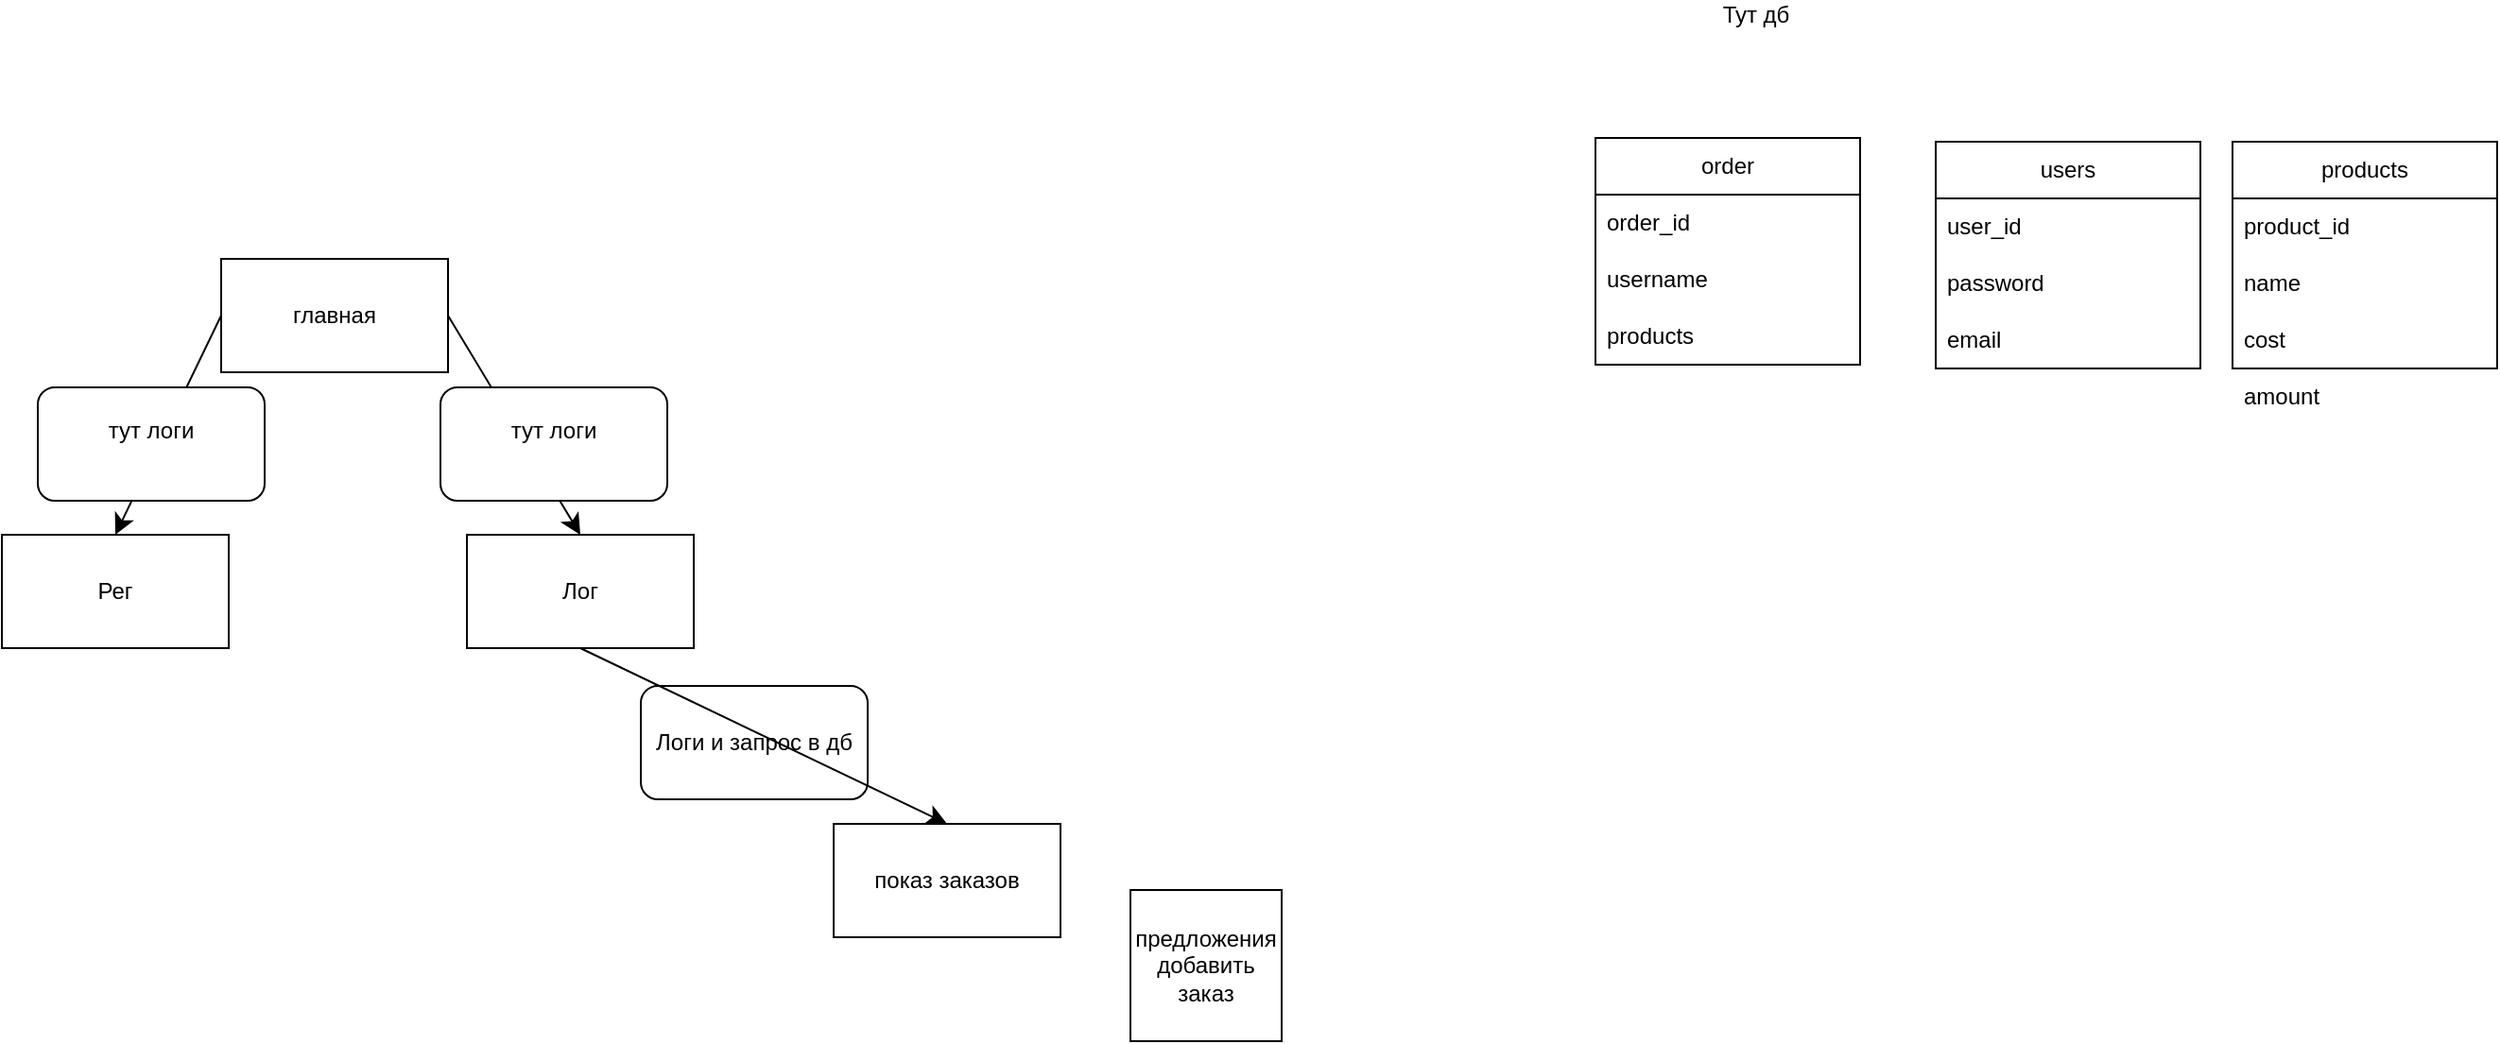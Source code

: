 <mxfile version="26.2.3">
  <diagram name="Страница — 1" id="76bo_cTdKxFD82bV4_EB">
    <mxGraphModel dx="2610" dy="1830" grid="0" gridSize="10" guides="1" tooltips="1" connect="1" arrows="1" fold="1" page="0" pageScale="1" pageWidth="827" pageHeight="1169" math="0" shadow="0">
      <root>
        <mxCell id="0" />
        <mxCell id="1" parent="0" />
        <mxCell id="cx3Z5t4z99lbhJJ9GhjB-1" value="главная" style="rounded=0;whiteSpace=wrap;html=1;" parent="1" vertex="1">
          <mxGeometry x="199" y="17" width="120" height="60" as="geometry" />
        </mxCell>
        <mxCell id="cx3Z5t4z99lbhJJ9GhjB-2" value="Лог" style="rounded=0;whiteSpace=wrap;html=1;" parent="1" vertex="1">
          <mxGeometry x="329" y="163" width="120" height="60" as="geometry" />
        </mxCell>
        <mxCell id="cx3Z5t4z99lbhJJ9GhjB-3" value="Рег" style="rounded=0;whiteSpace=wrap;html=1;" parent="1" vertex="1">
          <mxGeometry x="83" y="163" width="120" height="60" as="geometry" />
        </mxCell>
        <mxCell id="cx3Z5t4z99lbhJJ9GhjB-8" value="" style="endArrow=classic;html=1;rounded=0;fontSize=12;startSize=8;endSize=8;curved=1;entryX=0.5;entryY=0;entryDx=0;entryDy=0;exitX=0;exitY=0.5;exitDx=0;exitDy=0;" parent="1" source="cx3Z5t4z99lbhJJ9GhjB-1" target="cx3Z5t4z99lbhJJ9GhjB-3" edge="1">
          <mxGeometry width="50" height="50" relative="1" as="geometry">
            <mxPoint x="116" y="90" as="sourcePoint" />
            <mxPoint x="166" y="40" as="targetPoint" />
          </mxGeometry>
        </mxCell>
        <mxCell id="cx3Z5t4z99lbhJJ9GhjB-9" value="" style="endArrow=classic;html=1;rounded=0;fontSize=12;startSize=8;endSize=8;curved=1;entryX=0.5;entryY=0;entryDx=0;entryDy=0;exitX=1;exitY=0.5;exitDx=0;exitDy=0;" parent="1" source="cx3Z5t4z99lbhJJ9GhjB-1" target="cx3Z5t4z99lbhJJ9GhjB-2" edge="1">
          <mxGeometry width="50" height="50" relative="1" as="geometry">
            <mxPoint x="168" y="224" as="sourcePoint" />
            <mxPoint x="218" y="174" as="targetPoint" />
          </mxGeometry>
        </mxCell>
        <mxCell id="cx3Z5t4z99lbhJJ9GhjB-11" value="тут логи&lt;div&gt;&lt;br&gt;&lt;/div&gt;" style="rounded=1;whiteSpace=wrap;html=1;" parent="1" vertex="1">
          <mxGeometry x="102" y="85" width="120" height="60" as="geometry" />
        </mxCell>
        <mxCell id="cx3Z5t4z99lbhJJ9GhjB-12" value="тут логи&lt;div&gt;&lt;br&gt;&lt;/div&gt;" style="rounded=1;whiteSpace=wrap;html=1;" parent="1" vertex="1">
          <mxGeometry x="315" y="85" width="120" height="60" as="geometry" />
        </mxCell>
        <mxCell id="cx3Z5t4z99lbhJJ9GhjB-13" value="показ заказов" style="rounded=0;whiteSpace=wrap;html=1;" parent="1" vertex="1">
          <mxGeometry x="523" y="316" width="120" height="60" as="geometry" />
        </mxCell>
        <mxCell id="cx3Z5t4z99lbhJJ9GhjB-14" value="Логи и запрос в дб" style="rounded=1;whiteSpace=wrap;html=1;" parent="1" vertex="1">
          <mxGeometry x="421" y="243" width="120" height="60" as="geometry" />
        </mxCell>
        <mxCell id="cx3Z5t4z99lbhJJ9GhjB-15" value="предложения добавить заказ" style="whiteSpace=wrap;html=1;aspect=fixed;" parent="1" vertex="1">
          <mxGeometry x="680" y="351" width="80" height="80" as="geometry" />
        </mxCell>
        <mxCell id="cx3Z5t4z99lbhJJ9GhjB-16" value="" style="endArrow=classic;html=1;rounded=0;fontSize=12;startSize=8;endSize=8;curved=1;exitX=0.5;exitY=1;exitDx=0;exitDy=0;entryX=0.5;entryY=0;entryDx=0;entryDy=0;" parent="1" source="cx3Z5t4z99lbhJJ9GhjB-2" target="cx3Z5t4z99lbhJJ9GhjB-13" edge="1">
          <mxGeometry width="50" height="50" relative="1" as="geometry">
            <mxPoint x="508" y="258" as="sourcePoint" />
            <mxPoint x="558" y="208" as="targetPoint" />
          </mxGeometry>
        </mxCell>
        <mxCell id="cx3Z5t4z99lbhJJ9GhjB-18" value="order" style="swimlane;fontStyle=0;childLayout=stackLayout;horizontal=1;startSize=30;horizontalStack=0;resizeParent=1;resizeParentMax=0;resizeLast=0;collapsible=1;marginBottom=0;whiteSpace=wrap;html=1;" parent="1" vertex="1">
          <mxGeometry x="926" y="-47" width="140" height="120" as="geometry">
            <mxRectangle x="926" y="-47" width="63" height="30" as="alternateBounds" />
          </mxGeometry>
        </mxCell>
        <mxCell id="cx3Z5t4z99lbhJJ9GhjB-19" value="order_id" style="text;strokeColor=none;fillColor=none;align=left;verticalAlign=middle;spacingLeft=4;spacingRight=4;overflow=hidden;points=[[0,0.5],[1,0.5]];portConstraint=eastwest;rotatable=0;whiteSpace=wrap;html=1;" parent="cx3Z5t4z99lbhJJ9GhjB-18" vertex="1">
          <mxGeometry y="30" width="140" height="30" as="geometry" />
        </mxCell>
        <mxCell id="cx3Z5t4z99lbhJJ9GhjB-20" value="username" style="text;strokeColor=none;fillColor=none;align=left;verticalAlign=middle;spacingLeft=4;spacingRight=4;overflow=hidden;points=[[0,0.5],[1,0.5]];portConstraint=eastwest;rotatable=0;whiteSpace=wrap;html=1;" parent="cx3Z5t4z99lbhJJ9GhjB-18" vertex="1">
          <mxGeometry y="60" width="140" height="30" as="geometry" />
        </mxCell>
        <mxCell id="cx3Z5t4z99lbhJJ9GhjB-21" value="products" style="text;strokeColor=none;fillColor=none;align=left;verticalAlign=middle;spacingLeft=4;spacingRight=4;overflow=hidden;points=[[0,0.5],[1,0.5]];portConstraint=eastwest;rotatable=0;whiteSpace=wrap;html=1;" parent="cx3Z5t4z99lbhJJ9GhjB-18" vertex="1">
          <mxGeometry y="90" width="140" height="30" as="geometry" />
        </mxCell>
        <mxCell id="cx3Z5t4z99lbhJJ9GhjB-22" value="Тут дб&lt;div&gt;&lt;br&gt;&lt;/div&gt;" style="text;html=1;align=center;verticalAlign=middle;whiteSpace=wrap;rounded=0;" parent="1" vertex="1">
          <mxGeometry x="981" y="-120" width="60" height="30" as="geometry" />
        </mxCell>
        <mxCell id="DWacJJg4VQyoYq9Jz0QU-1" value="users" style="swimlane;fontStyle=0;childLayout=stackLayout;horizontal=1;startSize=30;horizontalStack=0;resizeParent=1;resizeParentMax=0;resizeLast=0;collapsible=1;marginBottom=0;whiteSpace=wrap;html=1;" vertex="1" parent="1">
          <mxGeometry x="1106" y="-45" width="140" height="120" as="geometry">
            <mxRectangle x="926" y="-47" width="63" height="30" as="alternateBounds" />
          </mxGeometry>
        </mxCell>
        <mxCell id="DWacJJg4VQyoYq9Jz0QU-2" value="user_id" style="text;strokeColor=none;fillColor=none;align=left;verticalAlign=middle;spacingLeft=4;spacingRight=4;overflow=hidden;points=[[0,0.5],[1,0.5]];portConstraint=eastwest;rotatable=0;whiteSpace=wrap;html=1;" vertex="1" parent="DWacJJg4VQyoYq9Jz0QU-1">
          <mxGeometry y="30" width="140" height="30" as="geometry" />
        </mxCell>
        <mxCell id="DWacJJg4VQyoYq9Jz0QU-3" value="password" style="text;strokeColor=none;fillColor=none;align=left;verticalAlign=middle;spacingLeft=4;spacingRight=4;overflow=hidden;points=[[0,0.5],[1,0.5]];portConstraint=eastwest;rotatable=0;whiteSpace=wrap;html=1;" vertex="1" parent="DWacJJg4VQyoYq9Jz0QU-1">
          <mxGeometry y="60" width="140" height="30" as="geometry" />
        </mxCell>
        <mxCell id="DWacJJg4VQyoYq9Jz0QU-4" value="email" style="text;strokeColor=none;fillColor=none;align=left;verticalAlign=middle;spacingLeft=4;spacingRight=4;overflow=hidden;points=[[0,0.5],[1,0.5]];portConstraint=eastwest;rotatable=0;whiteSpace=wrap;html=1;" vertex="1" parent="DWacJJg4VQyoYq9Jz0QU-1">
          <mxGeometry y="90" width="140" height="30" as="geometry" />
        </mxCell>
        <mxCell id="DWacJJg4VQyoYq9Jz0QU-11" value="products" style="swimlane;fontStyle=0;childLayout=stackLayout;horizontal=1;startSize=30;horizontalStack=0;resizeParent=1;resizeParentMax=0;resizeLast=0;collapsible=1;marginBottom=0;whiteSpace=wrap;html=1;" vertex="1" parent="1">
          <mxGeometry x="1263" y="-45" width="140" height="120" as="geometry">
            <mxRectangle x="926" y="-47" width="63" height="30" as="alternateBounds" />
          </mxGeometry>
        </mxCell>
        <mxCell id="DWacJJg4VQyoYq9Jz0QU-12" value="product_id" style="text;strokeColor=none;fillColor=none;align=left;verticalAlign=middle;spacingLeft=4;spacingRight=4;overflow=hidden;points=[[0,0.5],[1,0.5]];portConstraint=eastwest;rotatable=0;whiteSpace=wrap;html=1;" vertex="1" parent="DWacJJg4VQyoYq9Jz0QU-11">
          <mxGeometry y="30" width="140" height="30" as="geometry" />
        </mxCell>
        <mxCell id="DWacJJg4VQyoYq9Jz0QU-13" value="name" style="text;strokeColor=none;fillColor=none;align=left;verticalAlign=middle;spacingLeft=4;spacingRight=4;overflow=hidden;points=[[0,0.5],[1,0.5]];portConstraint=eastwest;rotatable=0;whiteSpace=wrap;html=1;" vertex="1" parent="DWacJJg4VQyoYq9Jz0QU-11">
          <mxGeometry y="60" width="140" height="30" as="geometry" />
        </mxCell>
        <mxCell id="DWacJJg4VQyoYq9Jz0QU-14" value="cost" style="text;strokeColor=none;fillColor=none;align=left;verticalAlign=middle;spacingLeft=4;spacingRight=4;overflow=hidden;points=[[0,0.5],[1,0.5]];portConstraint=eastwest;rotatable=0;whiteSpace=wrap;html=1;" vertex="1" parent="DWacJJg4VQyoYq9Jz0QU-11">
          <mxGeometry y="90" width="140" height="30" as="geometry" />
        </mxCell>
        <mxCell id="DWacJJg4VQyoYq9Jz0QU-15" value="amount" style="text;strokeColor=none;fillColor=none;align=left;verticalAlign=middle;spacingLeft=4;spacingRight=4;overflow=hidden;points=[[0,0.5],[1,0.5]];portConstraint=eastwest;rotatable=0;whiteSpace=wrap;html=1;" vertex="1" parent="1">
          <mxGeometry x="1263" y="75" width="140" height="30" as="geometry" />
        </mxCell>
      </root>
    </mxGraphModel>
  </diagram>
</mxfile>
